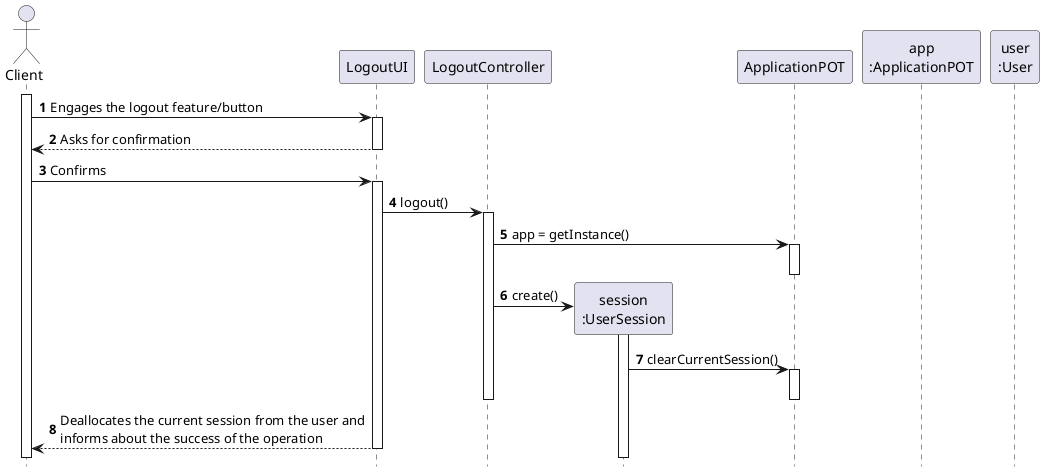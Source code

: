 @startuml
autonumber
hide footbox

actor "Client" as U

participant "LogoutUI" as UI
participant "LogoutController" as CTRL


participant "session\n:UserSession" as SES
participant "ApplicationPOT" as _APP
participant "app\n:ApplicationPOT" as APP
participant "user\n:User" as USER


activate U

U -> UI : Engages the logout feature/button
activate UI
UI --> U : Asks for confirmation
deactivate UI

U -> UI : Confirms
activate UI

UI -> CTRL : logout()
activate CTRL
CTRL -> _APP: app = getInstance()
activate _APP
deactivate _APP


CTRL -> SES** : create()
activate SES
deactivate SES
SES -> _APP : clearCurrentSession()


activate _APP
deactivate _APP

deactivate CTRL

UI --> U : Deallocates the current session from the user and\ninforms about the success of the operation
deactivate UI

@enduml